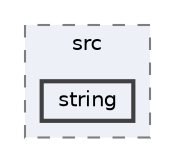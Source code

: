 digraph "env/lib/python3.12/site-packages/numpy/f2py/tests/src/string"
{
 // LATEX_PDF_SIZE
  bgcolor="transparent";
  edge [fontname=Helvetica,fontsize=10,labelfontname=Helvetica,labelfontsize=10];
  node [fontname=Helvetica,fontsize=10,shape=box,height=0.2,width=0.4];
  compound=true
  subgraph clusterdir_7ce1ec0de770245b549e74d5a587d6dd {
    graph [ bgcolor="#edf0f7", pencolor="grey50", label="src", fontname=Helvetica,fontsize=10 style="filled,dashed", URL="dir_7ce1ec0de770245b549e74d5a587d6dd.html",tooltip=""]
  dir_555ce2506043e6531d5fda44956d1e60 [label="string", fillcolor="#edf0f7", color="grey25", style="filled,bold", URL="dir_555ce2506043e6531d5fda44956d1e60.html",tooltip=""];
  }
}
